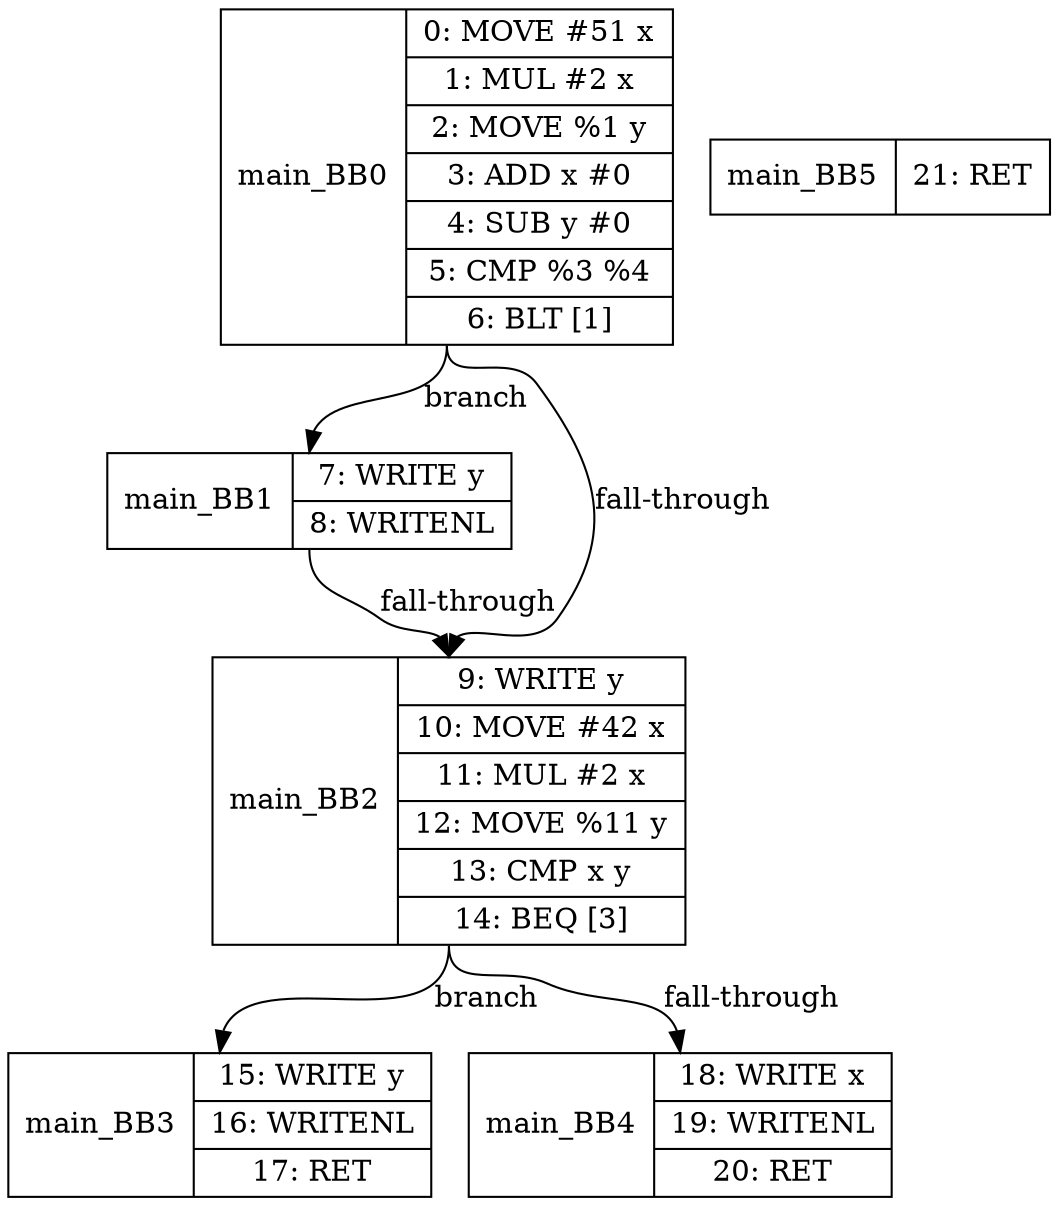 diGraph G { 
main_BB0 [shape=record, label="<b>main_BB0| {0: MOVE #51 x|1: MUL #2 x|2: MOVE %1 y|3: ADD x #0|4: SUB y #0|5: CMP %3 %4|6: BLT [1]}"];
main_BB1 [shape=record, label="<b>main_BB1| {7: WRITE y|8: WRITENL }"];
main_BB2 [shape=record, label="<b>main_BB2| {9: WRITE y|10: MOVE #42 x|11: MUL #2 x|12: MOVE %11 y|13: CMP x y|14: BEQ [3]}"];
main_BB3 [shape=record, label="<b>main_BB3| {15: WRITE y|16: WRITENL |17: RET }"];
main_BB4 [shape=record, label="<b>main_BB4| {18: WRITE x|19: WRITENL |20: RET }"];
main_BB5 [shape=record, label="<b>main_BB5| {21: RET }"];

main_BB0:s -> main_BB1:n [label="branch"];
main_BB0:s -> main_BB2:n [label="fall-through"];
main_BB1:s -> main_BB2:n [label="fall-through"];
main_BB2:s -> main_BB3:n [label="branch"];
main_BB2:s -> main_BB4:n [label="fall-through"];


}